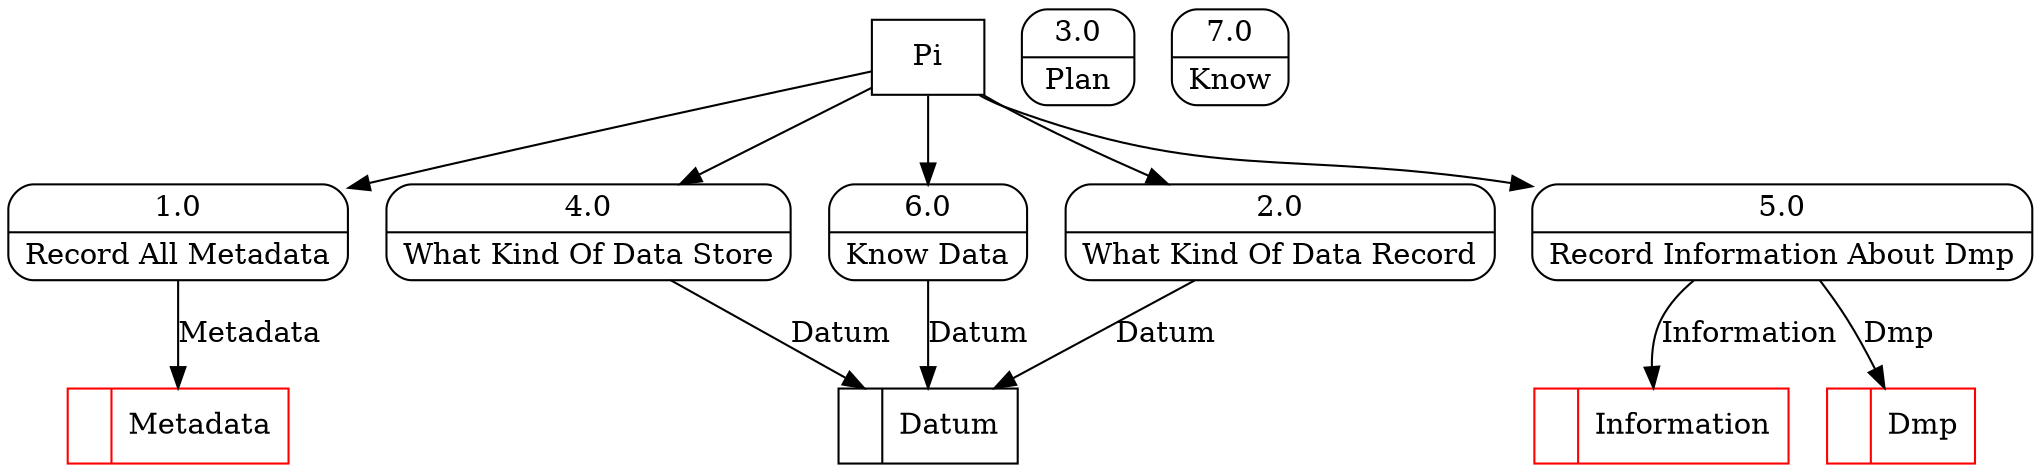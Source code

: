 digraph dfd2{ 
node[shape=record]
200 [label="<f0>  |<f1> Metadata " color=red];
201 [label="<f0>  |<f1> Datum " ];
202 [label="<f0>  |<f1> Information " color=red];
203 [label="<f0>  |<f1> Dmp " color=red];
204 [label="Pi" shape=box];
205 [label="{<f0> 1.0|<f1> Record All Metadata }" shape=Mrecord];
206 [label="{<f0> 2.0|<f1> What Kind Of Data Record }" shape=Mrecord];
207 [label="{<f0> 3.0|<f1> Plan }" shape=Mrecord];
208 [label="{<f0> 4.0|<f1> What Kind Of Data Store }" shape=Mrecord];
209 [label="{<f0> 5.0|<f1> Record Information About Dmp }" shape=Mrecord];
210 [label="{<f0> 6.0|<f1> Know Data }" shape=Mrecord];
211 [label="{<f0> 7.0|<f1> Know }" shape=Mrecord];
204 -> 205
204 -> 206
204 -> 208
204 -> 209
204 -> 210
205 -> 200 [label="Metadata"]
206 -> 201 [label="Datum"]
208 -> 201 [label="Datum"]
209 -> 202 [label="Information"]
209 -> 203 [label="Dmp"]
210 -> 201 [label="Datum"]
}